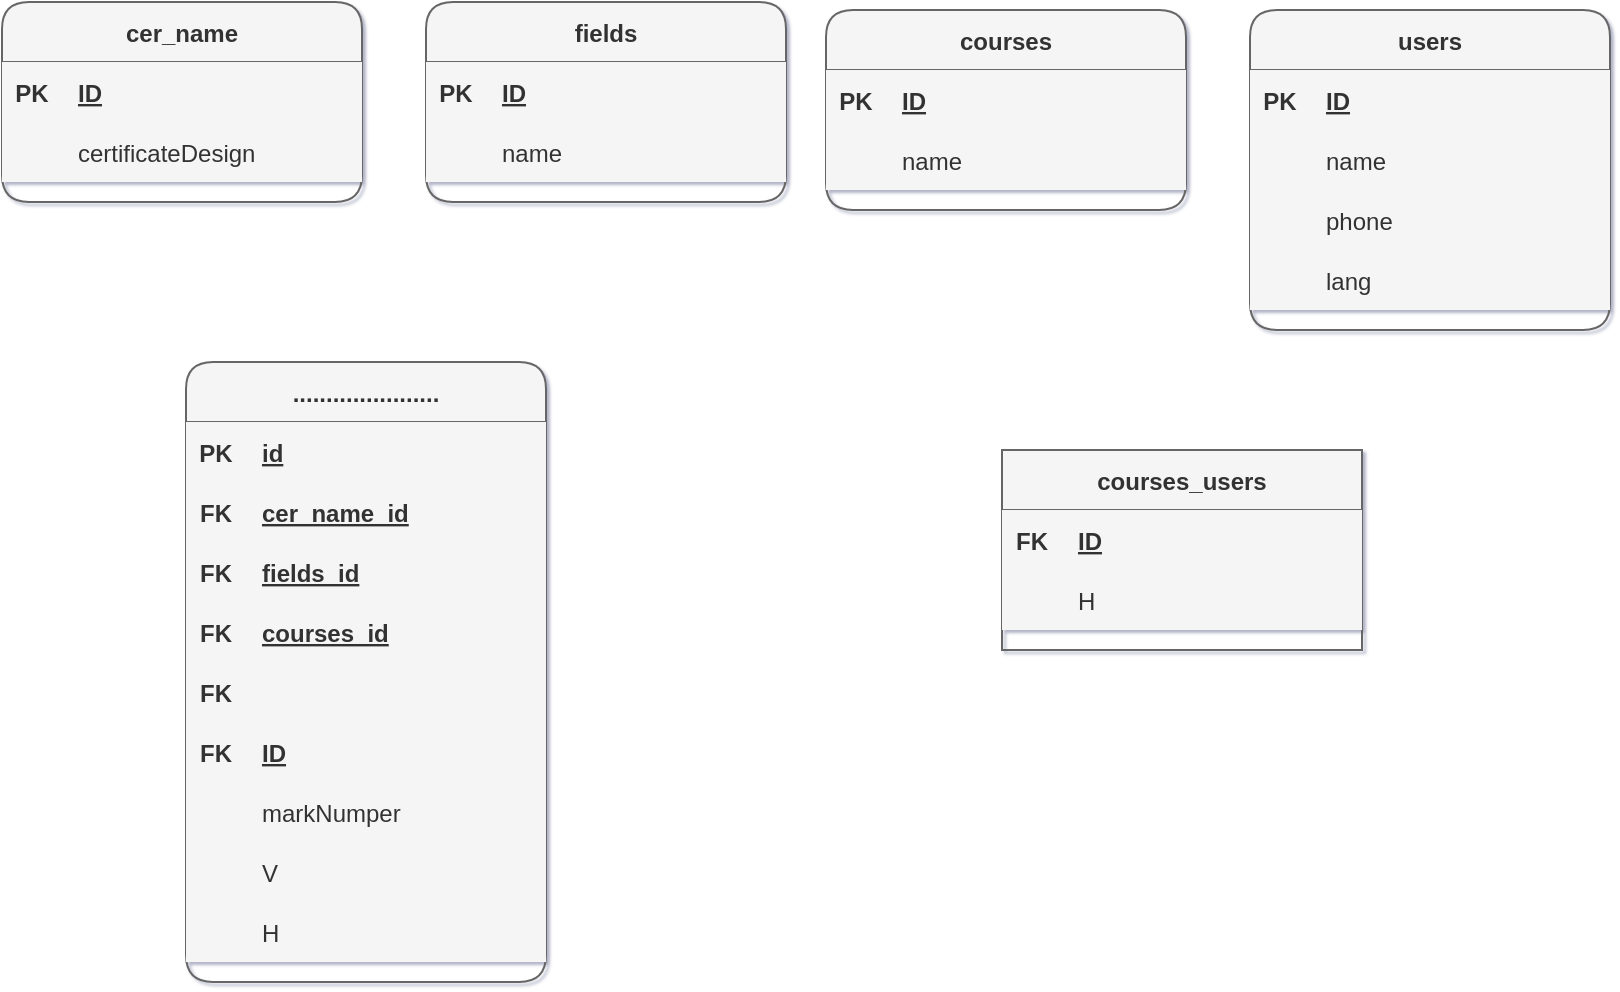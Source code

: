<mxfile version="13.6.4" type="device"><diagram id="Zf_ybsjr7l9KfgvBF3l5" name="Page-1"><mxGraphModel dx="868" dy="534" grid="1" gridSize="4" guides="1" tooltips="1" connect="1" arrows="1" fold="1" page="1" pageScale="1" pageWidth="827" pageHeight="1169" math="0" shadow="1"><root><mxCell id="0"/><mxCell id="7DMx2P0zMzcavZPF9b5H-136" parent="0"/><mxCell id="1_NFZCnGWB_rJOKdSP0U-1" value="cer_name" style="shape=table;startSize=30;container=1;collapsible=1;childLayout=tableLayout;fixedRows=1;rowLines=0;fontStyle=1;align=center;resizeLast=1;fillColor=#f5f5f5;strokeColor=#666666;fontColor=#333333;sketch=0;rounded=1;" parent="7DMx2P0zMzcavZPF9b5H-136" vertex="1"><mxGeometry x="4" y="32" width="180" height="100" as="geometry"><mxRectangle x="92" y="316" width="72" height="30" as="alternateBounds"/></mxGeometry></mxCell><mxCell id="1_NFZCnGWB_rJOKdSP0U-2" value="" style="shape=partialRectangle;collapsible=0;dropTarget=0;pointerEvents=0;fillColor=#f5f5f5;top=0;left=0;bottom=1;right=0;points=[[0,0.5],[1,0.5]];portConstraint=eastwest;strokeColor=#666666;fontColor=#333333;sketch=0;rounded=1;" parent="1_NFZCnGWB_rJOKdSP0U-1" vertex="1"><mxGeometry y="30" width="180" height="30" as="geometry"/></mxCell><mxCell id="1_NFZCnGWB_rJOKdSP0U-3" value="PK" style="shape=partialRectangle;connectable=0;fillColor=#f5f5f5;top=0;left=0;bottom=0;right=0;fontStyle=1;overflow=hidden;strokeColor=#666666;fontColor=#333333;sketch=0;rounded=1;" parent="1_NFZCnGWB_rJOKdSP0U-2" vertex="1"><mxGeometry width="30" height="30" as="geometry"/></mxCell><mxCell id="1_NFZCnGWB_rJOKdSP0U-4" value="ID" style="shape=partialRectangle;connectable=0;fillColor=#f5f5f5;top=0;left=0;bottom=0;right=0;align=left;spacingLeft=6;fontStyle=5;overflow=hidden;strokeColor=#666666;fontColor=#333333;sketch=0;rounded=1;" parent="1_NFZCnGWB_rJOKdSP0U-2" vertex="1"><mxGeometry x="30" width="150" height="30" as="geometry"/></mxCell><mxCell id="1_NFZCnGWB_rJOKdSP0U-5" value="" style="shape=partialRectangle;collapsible=0;dropTarget=0;pointerEvents=0;fillColor=#f5f5f5;top=0;left=0;bottom=0;right=0;points=[[0,0.5],[1,0.5]];portConstraint=eastwest;strokeColor=#666666;fontColor=#333333;sketch=0;rounded=1;" parent="1_NFZCnGWB_rJOKdSP0U-1" vertex="1"><mxGeometry y="60" width="180" height="30" as="geometry"/></mxCell><mxCell id="1_NFZCnGWB_rJOKdSP0U-6" value="" style="shape=partialRectangle;connectable=0;fillColor=#f5f5f5;top=0;left=0;bottom=0;right=0;editable=1;overflow=hidden;strokeColor=#666666;fontColor=#333333;sketch=0;rounded=1;" parent="1_NFZCnGWB_rJOKdSP0U-5" vertex="1"><mxGeometry width="30" height="30" as="geometry"/></mxCell><mxCell id="1_NFZCnGWB_rJOKdSP0U-7" value="certificateDesign" style="shape=partialRectangle;connectable=0;fillColor=#f5f5f5;top=0;left=0;bottom=0;right=0;align=left;spacingLeft=6;overflow=hidden;strokeColor=#666666;fontColor=#333333;sketch=0;rounded=1;" parent="1_NFZCnGWB_rJOKdSP0U-5" vertex="1"><mxGeometry x="30" width="150" height="30" as="geometry"/></mxCell><mxCell id="7DMx2P0zMzcavZPF9b5H-277" value="users" style="shape=table;startSize=30;container=1;collapsible=1;childLayout=tableLayout;fixedRows=1;rowLines=0;fontStyle=1;align=center;resizeLast=1;fillColor=#f5f5f5;strokeColor=#666666;fontColor=#333333;sketch=0;rounded=1;" parent="7DMx2P0zMzcavZPF9b5H-136" vertex="1"><mxGeometry x="628" y="36" width="180" height="160" as="geometry"><mxRectangle x="570" y="220" width="92" height="30" as="alternateBounds"/></mxGeometry></mxCell><mxCell id="7DMx2P0zMzcavZPF9b5H-278" value="" style="shape=partialRectangle;collapsible=0;dropTarget=0;pointerEvents=0;fillColor=#f5f5f5;top=0;left=0;bottom=1;right=0;points=[[0,0.5],[1,0.5]];portConstraint=eastwest;strokeColor=#666666;fontColor=#333333;sketch=0;rounded=1;" parent="7DMx2P0zMzcavZPF9b5H-277" vertex="1"><mxGeometry y="30" width="180" height="30" as="geometry"/></mxCell><mxCell id="7DMx2P0zMzcavZPF9b5H-279" value="PK" style="shape=partialRectangle;connectable=0;fillColor=#f5f5f5;top=0;left=0;bottom=0;right=0;fontStyle=1;overflow=hidden;strokeColor=#666666;fontColor=#333333;sketch=0;rounded=1;" parent="7DMx2P0zMzcavZPF9b5H-278" vertex="1"><mxGeometry width="30" height="30" as="geometry"/></mxCell><mxCell id="7DMx2P0zMzcavZPF9b5H-280" value="ID" style="shape=partialRectangle;connectable=0;fillColor=#f5f5f5;top=0;left=0;bottom=0;right=0;align=left;spacingLeft=6;fontStyle=5;overflow=hidden;strokeColor=#666666;fontColor=#333333;sketch=0;rounded=1;" parent="7DMx2P0zMzcavZPF9b5H-278" vertex="1"><mxGeometry x="30" width="150" height="30" as="geometry"/></mxCell><mxCell id="7DMx2P0zMzcavZPF9b5H-281" value="" style="shape=partialRectangle;collapsible=0;dropTarget=0;pointerEvents=0;fillColor=#f5f5f5;top=0;left=0;bottom=0;right=0;points=[[0,0.5],[1,0.5]];portConstraint=eastwest;strokeColor=#666666;fontColor=#333333;sketch=0;rounded=1;" parent="7DMx2P0zMzcavZPF9b5H-277" vertex="1"><mxGeometry y="60" width="180" height="30" as="geometry"/></mxCell><mxCell id="7DMx2P0zMzcavZPF9b5H-282" value="" style="shape=partialRectangle;connectable=0;fillColor=#f5f5f5;top=0;left=0;bottom=0;right=0;editable=1;overflow=hidden;strokeColor=#666666;fontColor=#333333;sketch=0;rounded=1;" parent="7DMx2P0zMzcavZPF9b5H-281" vertex="1"><mxGeometry width="30" height="30" as="geometry"/></mxCell><mxCell id="7DMx2P0zMzcavZPF9b5H-283" value="name" style="shape=partialRectangle;connectable=0;fillColor=#f5f5f5;top=0;left=0;bottom=0;right=0;align=left;spacingLeft=6;overflow=hidden;strokeColor=#666666;fontColor=#333333;sketch=0;rounded=1;" parent="7DMx2P0zMzcavZPF9b5H-281" vertex="1"><mxGeometry x="30" width="150" height="30" as="geometry"/></mxCell><mxCell id="7DMx2P0zMzcavZPF9b5H-300" value="" style="shape=partialRectangle;collapsible=0;dropTarget=0;pointerEvents=0;fillColor=#f5f5f5;top=0;left=0;bottom=0;right=0;points=[[0,0.5],[1,0.5]];portConstraint=eastwest;strokeColor=#666666;fontColor=#333333;sketch=0;rounded=1;" parent="7DMx2P0zMzcavZPF9b5H-277" vertex="1"><mxGeometry y="90" width="180" height="30" as="geometry"/></mxCell><mxCell id="7DMx2P0zMzcavZPF9b5H-301" value="" style="shape=partialRectangle;connectable=0;fillColor=#f5f5f5;top=0;left=0;bottom=0;right=0;editable=1;overflow=hidden;strokeColor=#666666;fontColor=#333333;sketch=0;rounded=1;" parent="7DMx2P0zMzcavZPF9b5H-300" vertex="1"><mxGeometry width="30" height="30" as="geometry"/></mxCell><mxCell id="7DMx2P0zMzcavZPF9b5H-302" value="phone" style="shape=partialRectangle;connectable=0;fillColor=#f5f5f5;top=0;left=0;bottom=0;right=0;align=left;spacingLeft=6;overflow=hidden;strokeColor=#666666;fontColor=#333333;sketch=0;rounded=1;" parent="7DMx2P0zMzcavZPF9b5H-300" vertex="1"><mxGeometry x="30" width="150" height="30" as="geometry"/></mxCell><mxCell id="7DMx2P0zMzcavZPF9b5H-303" value="" style="shape=partialRectangle;collapsible=0;dropTarget=0;pointerEvents=0;fillColor=#f5f5f5;top=0;left=0;bottom=0;right=0;points=[[0,0.5],[1,0.5]];portConstraint=eastwest;strokeColor=#666666;fontColor=#333333;sketch=0;rounded=1;" parent="7DMx2P0zMzcavZPF9b5H-277" vertex="1"><mxGeometry y="120" width="180" height="30" as="geometry"/></mxCell><mxCell id="7DMx2P0zMzcavZPF9b5H-304" value="" style="shape=partialRectangle;connectable=0;fillColor=#f5f5f5;top=0;left=0;bottom=0;right=0;editable=1;overflow=hidden;strokeColor=#666666;fontColor=#333333;sketch=0;rounded=1;" parent="7DMx2P0zMzcavZPF9b5H-303" vertex="1"><mxGeometry width="30" height="30" as="geometry"/></mxCell><mxCell id="7DMx2P0zMzcavZPF9b5H-305" value="lang" style="shape=partialRectangle;connectable=0;fillColor=#f5f5f5;top=0;left=0;bottom=0;right=0;align=left;spacingLeft=6;overflow=hidden;strokeColor=#666666;fontColor=#333333;sketch=0;rounded=1;" parent="7DMx2P0zMzcavZPF9b5H-303" vertex="1"><mxGeometry x="30" width="150" height="30" as="geometry"/></mxCell><mxCell id="7DMx2P0zMzcavZPF9b5H-137" value="courses" style="shape=table;startSize=30;container=1;collapsible=1;childLayout=tableLayout;fixedRows=1;rowLines=0;fontStyle=1;align=center;resizeLast=1;fillColor=#f5f5f5;strokeColor=#666666;fontColor=#333333;sketch=0;rounded=1;" parent="7DMx2P0zMzcavZPF9b5H-136" vertex="1"><mxGeometry x="416" y="36" width="180" height="100" as="geometry"><mxRectangle x="340" y="40" width="76" height="30" as="alternateBounds"/></mxGeometry></mxCell><mxCell id="7DMx2P0zMzcavZPF9b5H-138" value="" style="shape=partialRectangle;collapsible=0;dropTarget=0;pointerEvents=0;fillColor=#f5f5f5;top=0;left=0;bottom=1;right=0;points=[[0,0.5],[1,0.5]];portConstraint=eastwest;strokeColor=#666666;fontColor=#333333;sketch=0;rounded=1;" parent="7DMx2P0zMzcavZPF9b5H-137" vertex="1"><mxGeometry y="30" width="180" height="30" as="geometry"/></mxCell><mxCell id="7DMx2P0zMzcavZPF9b5H-139" value="PK" style="shape=partialRectangle;connectable=0;fillColor=#f5f5f5;top=0;left=0;bottom=0;right=0;fontStyle=1;overflow=hidden;strokeColor=#666666;fontColor=#333333;sketch=0;rounded=1;" parent="7DMx2P0zMzcavZPF9b5H-138" vertex="1"><mxGeometry width="30" height="30" as="geometry"/></mxCell><mxCell id="7DMx2P0zMzcavZPF9b5H-140" value="ID" style="shape=partialRectangle;connectable=0;fillColor=#f5f5f5;top=0;left=0;bottom=0;right=0;align=left;spacingLeft=6;fontStyle=5;overflow=hidden;strokeColor=#666666;fontColor=#333333;sketch=0;rounded=1;" parent="7DMx2P0zMzcavZPF9b5H-138" vertex="1"><mxGeometry x="30" width="150" height="30" as="geometry"/></mxCell><mxCell id="7DMx2P0zMzcavZPF9b5H-141" value="" style="shape=partialRectangle;collapsible=0;dropTarget=0;pointerEvents=0;fillColor=#f5f5f5;top=0;left=0;bottom=0;right=0;points=[[0,0.5],[1,0.5]];portConstraint=eastwest;strokeColor=#666666;fontColor=#333333;sketch=0;rounded=1;" parent="7DMx2P0zMzcavZPF9b5H-137" vertex="1"><mxGeometry y="60" width="180" height="30" as="geometry"/></mxCell><mxCell id="7DMx2P0zMzcavZPF9b5H-142" value="" style="shape=partialRectangle;connectable=0;fillColor=#f5f5f5;top=0;left=0;bottom=0;right=0;editable=1;overflow=hidden;strokeColor=#666666;fontColor=#333333;sketch=0;rounded=1;" parent="7DMx2P0zMzcavZPF9b5H-141" vertex="1"><mxGeometry width="30" height="30" as="geometry"/></mxCell><mxCell id="7DMx2P0zMzcavZPF9b5H-143" value="name" style="shape=partialRectangle;connectable=0;fillColor=#f5f5f5;top=0;left=0;bottom=0;right=0;align=left;spacingLeft=6;overflow=hidden;strokeColor=#666666;fontColor=#333333;sketch=0;rounded=1;" parent="7DMx2P0zMzcavZPF9b5H-141" vertex="1"><mxGeometry x="30" width="150" height="30" as="geometry"/></mxCell><mxCell id="7DMx2P0zMzcavZPF9b5H-182" value="fields" style="shape=table;startSize=30;container=1;collapsible=1;childLayout=tableLayout;fixedRows=1;rowLines=0;fontStyle=1;align=center;resizeLast=1;fillColor=#f5f5f5;strokeColor=#666666;fontColor=#333333;sketch=0;rounded=1;" parent="7DMx2P0zMzcavZPF9b5H-136" vertex="1"><mxGeometry x="216" y="32" width="180" height="100" as="geometry"><mxRectangle x="92" y="112" width="64" height="30" as="alternateBounds"/></mxGeometry></mxCell><mxCell id="7DMx2P0zMzcavZPF9b5H-183" value="" style="shape=partialRectangle;collapsible=0;dropTarget=0;pointerEvents=0;fillColor=#f5f5f5;top=0;left=0;bottom=1;right=0;points=[[0,0.5],[1,0.5]];portConstraint=eastwest;strokeColor=#666666;fontColor=#333333;sketch=0;rounded=1;" parent="7DMx2P0zMzcavZPF9b5H-182" vertex="1"><mxGeometry y="30" width="180" height="30" as="geometry"/></mxCell><mxCell id="7DMx2P0zMzcavZPF9b5H-184" value="PK" style="shape=partialRectangle;connectable=0;fillColor=#f5f5f5;top=0;left=0;bottom=0;right=0;fontStyle=1;overflow=hidden;strokeColor=#666666;fontColor=#333333;sketch=0;rounded=1;" parent="7DMx2P0zMzcavZPF9b5H-183" vertex="1"><mxGeometry width="30" height="30" as="geometry"/></mxCell><mxCell id="7DMx2P0zMzcavZPF9b5H-185" value="ID" style="shape=partialRectangle;connectable=0;fillColor=#f5f5f5;top=0;left=0;bottom=0;right=0;align=left;spacingLeft=6;fontStyle=5;overflow=hidden;strokeColor=#666666;fontColor=#333333;sketch=0;rounded=1;" parent="7DMx2P0zMzcavZPF9b5H-183" vertex="1"><mxGeometry x="30" width="150" height="30" as="geometry"/></mxCell><mxCell id="7DMx2P0zMzcavZPF9b5H-189" value="" style="shape=partialRectangle;collapsible=0;dropTarget=0;pointerEvents=0;fillColor=#f5f5f5;top=0;left=0;bottom=0;right=0;points=[[0,0.5],[1,0.5]];portConstraint=eastwest;strokeColor=#666666;fontColor=#333333;sketch=0;rounded=1;" parent="7DMx2P0zMzcavZPF9b5H-182" vertex="1"><mxGeometry y="60" width="180" height="30" as="geometry"/></mxCell><mxCell id="7DMx2P0zMzcavZPF9b5H-190" value="" style="shape=partialRectangle;connectable=0;fillColor=#f5f5f5;top=0;left=0;bottom=0;right=0;editable=1;overflow=hidden;strokeColor=#666666;fontColor=#333333;sketch=0;rounded=1;" parent="7DMx2P0zMzcavZPF9b5H-189" vertex="1"><mxGeometry width="30" height="30" as="geometry"/></mxCell><mxCell id="7DMx2P0zMzcavZPF9b5H-191" value="name" style="shape=partialRectangle;connectable=0;fillColor=#f5f5f5;top=0;left=0;bottom=0;right=0;align=left;spacingLeft=6;overflow=hidden;strokeColor=#666666;fontColor=#333333;sketch=0;rounded=1;" parent="7DMx2P0zMzcavZPF9b5H-189" vertex="1"><mxGeometry x="30" width="150" height="30" as="geometry"/></mxCell><mxCell id="7DMx2P0zMzcavZPF9b5H-285" value="......................" style="shape=table;startSize=30;container=1;collapsible=1;childLayout=tableLayout;fixedRows=1;rowLines=0;fontStyle=1;align=center;resizeLast=1;fillColor=#f5f5f5;strokeColor=#666666;fontColor=#333333;sketch=0;rounded=1;" parent="7DMx2P0zMzcavZPF9b5H-136" vertex="1"><mxGeometry x="96" y="212" width="180" height="310" as="geometry"><mxRectangle x="570" y="400" width="68" height="30" as="alternateBounds"/></mxGeometry></mxCell><mxCell id="7DMx2P0zMzcavZPF9b5H-286" value="" style="shape=partialRectangle;collapsible=0;dropTarget=0;pointerEvents=0;fillColor=#f5f5f5;top=0;left=0;bottom=1;right=0;points=[[0,0.5],[1,0.5]];portConstraint=eastwest;strokeColor=#666666;fontColor=#333333;sketch=0;rounded=1;" parent="7DMx2P0zMzcavZPF9b5H-285" vertex="1"><mxGeometry y="30" width="180" height="30" as="geometry"/></mxCell><mxCell id="7DMx2P0zMzcavZPF9b5H-287" value="PK" style="shape=partialRectangle;connectable=0;fillColor=#f5f5f5;top=0;left=0;bottom=0;right=0;fontStyle=1;overflow=hidden;strokeColor=#666666;fontColor=#333333;sketch=0;rounded=1;" parent="7DMx2P0zMzcavZPF9b5H-286" vertex="1"><mxGeometry width="30" height="30" as="geometry"/></mxCell><mxCell id="7DMx2P0zMzcavZPF9b5H-288" value="id" style="shape=partialRectangle;connectable=0;fillColor=#f5f5f5;top=0;left=0;bottom=0;right=0;align=left;spacingLeft=6;fontStyle=5;overflow=hidden;strokeColor=#666666;fontColor=#333333;sketch=0;rounded=1;" parent="7DMx2P0zMzcavZPF9b5H-286" vertex="1"><mxGeometry x="30" width="150" height="30" as="geometry"/></mxCell><mxCell id="vG2XGxeOlUKbR_-QMYEj-4" value="" style="shape=partialRectangle;collapsible=0;dropTarget=0;pointerEvents=0;fillColor=#f5f5f5;top=0;left=0;bottom=1;right=0;points=[[0,0.5],[1,0.5]];portConstraint=eastwest;strokeColor=#666666;fontColor=#333333;sketch=0;rounded=1;" parent="7DMx2P0zMzcavZPF9b5H-285" vertex="1"><mxGeometry y="60" width="180" height="30" as="geometry"/></mxCell><mxCell id="vG2XGxeOlUKbR_-QMYEj-5" value="FK" style="shape=partialRectangle;connectable=0;fillColor=#f5f5f5;top=0;left=0;bottom=0;right=0;fontStyle=1;overflow=hidden;strokeColor=#666666;fontColor=#333333;sketch=0;rounded=1;" parent="vG2XGxeOlUKbR_-QMYEj-4" vertex="1"><mxGeometry width="30" height="30" as="geometry"/></mxCell><mxCell id="vG2XGxeOlUKbR_-QMYEj-6" value="cer_name_id" style="shape=partialRectangle;connectable=0;fillColor=#f5f5f5;top=0;left=0;bottom=0;right=0;align=left;spacingLeft=6;fontStyle=5;overflow=hidden;strokeColor=#666666;fontColor=#333333;sketch=0;rounded=1;" parent="vG2XGxeOlUKbR_-QMYEj-4" vertex="1"><mxGeometry x="30" width="150" height="30" as="geometry"/></mxCell><mxCell id="vG2XGxeOlUKbR_-QMYEj-7" value="" style="shape=partialRectangle;collapsible=0;dropTarget=0;pointerEvents=0;fillColor=#f5f5f5;top=0;left=0;bottom=1;right=0;points=[[0,0.5],[1,0.5]];portConstraint=eastwest;strokeColor=#666666;fontColor=#333333;sketch=0;rounded=1;" parent="7DMx2P0zMzcavZPF9b5H-285" vertex="1"><mxGeometry y="90" width="180" height="30" as="geometry"/></mxCell><mxCell id="vG2XGxeOlUKbR_-QMYEj-8" value="FK" style="shape=partialRectangle;connectable=0;fillColor=#f5f5f5;top=0;left=0;bottom=0;right=0;fontStyle=1;overflow=hidden;strokeColor=#666666;fontColor=#333333;sketch=0;rounded=1;" parent="vG2XGxeOlUKbR_-QMYEj-7" vertex="1"><mxGeometry width="30" height="30" as="geometry"/></mxCell><mxCell id="vG2XGxeOlUKbR_-QMYEj-9" value="fields_id" style="shape=partialRectangle;connectable=0;fillColor=#f5f5f5;top=0;left=0;bottom=0;right=0;align=left;spacingLeft=6;fontStyle=5;overflow=hidden;strokeColor=#666666;fontColor=#333333;sketch=0;rounded=1;" parent="vG2XGxeOlUKbR_-QMYEj-7" vertex="1"><mxGeometry x="30" width="150" height="30" as="geometry"/></mxCell><mxCell id="vG2XGxeOlUKbR_-QMYEj-10" value="" style="shape=partialRectangle;collapsible=0;dropTarget=0;pointerEvents=0;fillColor=#f5f5f5;top=0;left=0;bottom=1;right=0;points=[[0,0.5],[1,0.5]];portConstraint=eastwest;strokeColor=#666666;fontColor=#333333;sketch=0;rounded=1;" parent="7DMx2P0zMzcavZPF9b5H-285" vertex="1"><mxGeometry y="120" width="180" height="30" as="geometry"/></mxCell><mxCell id="vG2XGxeOlUKbR_-QMYEj-11" value="FK" style="shape=partialRectangle;connectable=0;fillColor=#f5f5f5;top=0;left=0;bottom=0;right=0;fontStyle=1;overflow=hidden;strokeColor=#666666;fontColor=#333333;sketch=0;rounded=1;" parent="vG2XGxeOlUKbR_-QMYEj-10" vertex="1"><mxGeometry width="30" height="30" as="geometry"/></mxCell><mxCell id="vG2XGxeOlUKbR_-QMYEj-12" value="courses_id" style="shape=partialRectangle;connectable=0;fillColor=#f5f5f5;top=0;left=0;bottom=0;right=0;align=left;spacingLeft=6;fontStyle=5;overflow=hidden;strokeColor=#666666;fontColor=#333333;sketch=0;rounded=1;" parent="vG2XGxeOlUKbR_-QMYEj-10" vertex="1"><mxGeometry x="30" width="150" height="30" as="geometry"/></mxCell><mxCell id="vG2XGxeOlUKbR_-QMYEj-13" value="" style="shape=partialRectangle;collapsible=0;dropTarget=0;pointerEvents=0;fillColor=#f5f5f5;top=0;left=0;bottom=1;right=0;points=[[0,0.5],[1,0.5]];portConstraint=eastwest;strokeColor=#666666;fontColor=#333333;sketch=0;rounded=1;" parent="7DMx2P0zMzcavZPF9b5H-285" vertex="1"><mxGeometry y="150" width="180" height="30" as="geometry"/></mxCell><mxCell id="vG2XGxeOlUKbR_-QMYEj-14" value="FK" style="shape=partialRectangle;connectable=0;fillColor=#f5f5f5;top=0;left=0;bottom=0;right=0;fontStyle=1;overflow=hidden;strokeColor=#666666;fontColor=#333333;sketch=0;rounded=1;" parent="vG2XGxeOlUKbR_-QMYEj-13" vertex="1"><mxGeometry width="30" height="30" as="geometry"/></mxCell><mxCell id="vG2XGxeOlUKbR_-QMYEj-15" value="" style="shape=partialRectangle;connectable=0;fillColor=#f5f5f5;top=0;left=0;bottom=0;right=0;align=left;spacingLeft=6;fontStyle=5;overflow=hidden;strokeColor=#666666;fontColor=#333333;sketch=0;rounded=1;" parent="vG2XGxeOlUKbR_-QMYEj-13" vertex="1"><mxGeometry x="30" width="150" height="30" as="geometry"/></mxCell><mxCell id="vG2XGxeOlUKbR_-QMYEj-16" value="" style="shape=partialRectangle;collapsible=0;dropTarget=0;pointerEvents=0;fillColor=#f5f5f5;top=0;left=0;bottom=1;right=0;points=[[0,0.5],[1,0.5]];portConstraint=eastwest;strokeColor=#666666;fontColor=#333333;sketch=0;rounded=1;" parent="7DMx2P0zMzcavZPF9b5H-285" vertex="1"><mxGeometry y="180" width="180" height="30" as="geometry"/></mxCell><mxCell id="vG2XGxeOlUKbR_-QMYEj-17" value="FK" style="shape=partialRectangle;connectable=0;fillColor=#f5f5f5;top=0;left=0;bottom=0;right=0;fontStyle=1;overflow=hidden;strokeColor=#666666;fontColor=#333333;sketch=0;rounded=1;" parent="vG2XGxeOlUKbR_-QMYEj-16" vertex="1"><mxGeometry width="30" height="30" as="geometry"/></mxCell><mxCell id="vG2XGxeOlUKbR_-QMYEj-18" value="ID" style="shape=partialRectangle;connectable=0;fillColor=#f5f5f5;top=0;left=0;bottom=0;right=0;align=left;spacingLeft=6;fontStyle=5;overflow=hidden;strokeColor=#666666;fontColor=#333333;sketch=0;rounded=1;" parent="vG2XGxeOlUKbR_-QMYEj-16" vertex="1"><mxGeometry x="30" width="150" height="30" as="geometry"/></mxCell><mxCell id="7DMx2P0zMzcavZPF9b5H-289" value="" style="shape=partialRectangle;collapsible=0;dropTarget=0;pointerEvents=0;fillColor=#f5f5f5;top=0;left=0;bottom=0;right=0;points=[[0,0.5],[1,0.5]];portConstraint=eastwest;strokeColor=#666666;fontColor=#333333;sketch=0;rounded=1;" parent="7DMx2P0zMzcavZPF9b5H-285" vertex="1"><mxGeometry y="210" width="180" height="30" as="geometry"/></mxCell><mxCell id="7DMx2P0zMzcavZPF9b5H-290" value="" style="shape=partialRectangle;connectable=0;fillColor=#f5f5f5;top=0;left=0;bottom=0;right=0;editable=1;overflow=hidden;strokeColor=#666666;fontColor=#333333;sketch=0;rounded=1;" parent="7DMx2P0zMzcavZPF9b5H-289" vertex="1"><mxGeometry width="30" height="30" as="geometry"/></mxCell><mxCell id="7DMx2P0zMzcavZPF9b5H-291" value="markNumper" style="shape=partialRectangle;connectable=0;fillColor=#f5f5f5;top=0;left=0;bottom=0;right=0;align=left;spacingLeft=6;overflow=hidden;strokeColor=#666666;fontColor=#333333;sketch=0;rounded=1;" parent="7DMx2P0zMzcavZPF9b5H-289" vertex="1"><mxGeometry x="30" width="150" height="30" as="geometry"/></mxCell><mxCell id="7DMx2P0zMzcavZPF9b5H-306" value="" style="shape=partialRectangle;collapsible=0;dropTarget=0;pointerEvents=0;fillColor=#f5f5f5;top=0;left=0;bottom=0;right=0;points=[[0,0.5],[1,0.5]];portConstraint=eastwest;strokeColor=#666666;fontColor=#333333;sketch=0;rounded=1;" parent="7DMx2P0zMzcavZPF9b5H-285" vertex="1"><mxGeometry y="240" width="180" height="30" as="geometry"/></mxCell><mxCell id="7DMx2P0zMzcavZPF9b5H-307" value="" style="shape=partialRectangle;connectable=0;fillColor=#f5f5f5;top=0;left=0;bottom=0;right=0;editable=1;overflow=hidden;strokeColor=#666666;fontColor=#333333;sketch=0;rounded=1;" parent="7DMx2P0zMzcavZPF9b5H-306" vertex="1"><mxGeometry width="30" height="30" as="geometry"/></mxCell><mxCell id="7DMx2P0zMzcavZPF9b5H-308" value="V" style="shape=partialRectangle;connectable=0;fillColor=#f5f5f5;top=0;left=0;bottom=0;right=0;align=left;spacingLeft=6;overflow=hidden;strokeColor=#666666;fontColor=#333333;sketch=0;rounded=1;" parent="7DMx2P0zMzcavZPF9b5H-306" vertex="1"><mxGeometry x="30" width="150" height="30" as="geometry"/></mxCell><mxCell id="7DMx2P0zMzcavZPF9b5H-309" value="" style="shape=partialRectangle;collapsible=0;dropTarget=0;pointerEvents=0;fillColor=#f5f5f5;top=0;left=0;bottom=0;right=0;points=[[0,0.5],[1,0.5]];portConstraint=eastwest;strokeColor=#666666;fontColor=#333333;sketch=0;rounded=1;" parent="7DMx2P0zMzcavZPF9b5H-285" vertex="1"><mxGeometry y="270" width="180" height="30" as="geometry"/></mxCell><mxCell id="7DMx2P0zMzcavZPF9b5H-310" value="" style="shape=partialRectangle;connectable=0;fillColor=#f5f5f5;top=0;left=0;bottom=0;right=0;editable=1;overflow=hidden;strokeColor=#666666;fontColor=#333333;sketch=0;rounded=1;" parent="7DMx2P0zMzcavZPF9b5H-309" vertex="1"><mxGeometry width="30" height="30" as="geometry"/></mxCell><mxCell id="7DMx2P0zMzcavZPF9b5H-311" value="H" style="shape=partialRectangle;connectable=0;fillColor=#f5f5f5;top=0;left=0;bottom=0;right=0;align=left;spacingLeft=6;overflow=hidden;strokeColor=#666666;fontColor=#333333;sketch=0;rounded=1;" parent="7DMx2P0zMzcavZPF9b5H-309" vertex="1"><mxGeometry x="30" width="150" height="30" as="geometry"/></mxCell><mxCell id="7DMx2P0zMzcavZPF9b5H-209" value="courses_users" style="shape=table;startSize=30;container=1;collapsible=1;childLayout=tableLayout;fixedRows=1;rowLines=0;fontStyle=1;align=center;resizeLast=1;fillColor=#f5f5f5;strokeColor=#666666;fontColor=#333333;sketch=0;rounded=0;shadow=0;" parent="7DMx2P0zMzcavZPF9b5H-136" vertex="1"><mxGeometry x="504" y="256" width="180" height="100" as="geometry"><mxRectangle x="570" y="40" width="72" height="30" as="alternateBounds"/></mxGeometry></mxCell><mxCell id="7DMx2P0zMzcavZPF9b5H-210" value="" style="shape=partialRectangle;collapsible=0;dropTarget=0;pointerEvents=0;fillColor=#f5f5f5;top=0;left=0;bottom=1;right=0;points=[[0,0.5],[1,0.5]];portConstraint=eastwest;strokeColor=#666666;fontColor=#333333;sketch=0;rounded=1;" parent="7DMx2P0zMzcavZPF9b5H-209" vertex="1"><mxGeometry y="30" width="180" height="30" as="geometry"/></mxCell><mxCell id="7DMx2P0zMzcavZPF9b5H-211" value="FK" style="shape=partialRectangle;connectable=0;fillColor=#f5f5f5;top=0;left=0;bottom=0;right=0;fontStyle=1;overflow=hidden;strokeColor=#666666;fontColor=#333333;sketch=0;rounded=1;" parent="7DMx2P0zMzcavZPF9b5H-210" vertex="1"><mxGeometry width="30" height="30" as="geometry"/></mxCell><mxCell id="7DMx2P0zMzcavZPF9b5H-212" value="ID" style="shape=partialRectangle;connectable=0;fillColor=#f5f5f5;top=0;left=0;bottom=0;right=0;align=left;spacingLeft=6;fontStyle=5;overflow=hidden;strokeColor=#666666;fontColor=#333333;sketch=0;rounded=1;" parent="7DMx2P0zMzcavZPF9b5H-210" vertex="1"><mxGeometry x="30" width="150" height="30" as="geometry"/></mxCell><mxCell id="7DMx2P0zMzcavZPF9b5H-294" value="" style="shape=partialRectangle;collapsible=0;dropTarget=0;pointerEvents=0;fillColor=#f5f5f5;top=0;left=0;bottom=0;right=0;points=[[0,0.5],[1,0.5]];portConstraint=eastwest;strokeColor=#666666;fontColor=#333333;sketch=0;rounded=1;" parent="7DMx2P0zMzcavZPF9b5H-209" vertex="1"><mxGeometry y="60" width="180" height="30" as="geometry"/></mxCell><mxCell id="7DMx2P0zMzcavZPF9b5H-295" value="" style="shape=partialRectangle;connectable=0;fillColor=#f5f5f5;top=0;left=0;bottom=0;right=0;editable=1;overflow=hidden;strokeColor=#666666;fontColor=#333333;sketch=0;rounded=1;" parent="7DMx2P0zMzcavZPF9b5H-294" vertex="1"><mxGeometry width="30" height="30" as="geometry"/></mxCell><mxCell id="7DMx2P0zMzcavZPF9b5H-296" value="H" style="shape=partialRectangle;connectable=0;fillColor=#f5f5f5;top=0;left=0;bottom=0;right=0;align=left;spacingLeft=6;overflow=hidden;strokeColor=#666666;fontColor=#333333;sketch=0;rounded=1;" parent="7DMx2P0zMzcavZPF9b5H-294" vertex="1"><mxGeometry x="30" width="150" height="30" as="geometry"/></mxCell></root></mxGraphModel></diagram></mxfile>